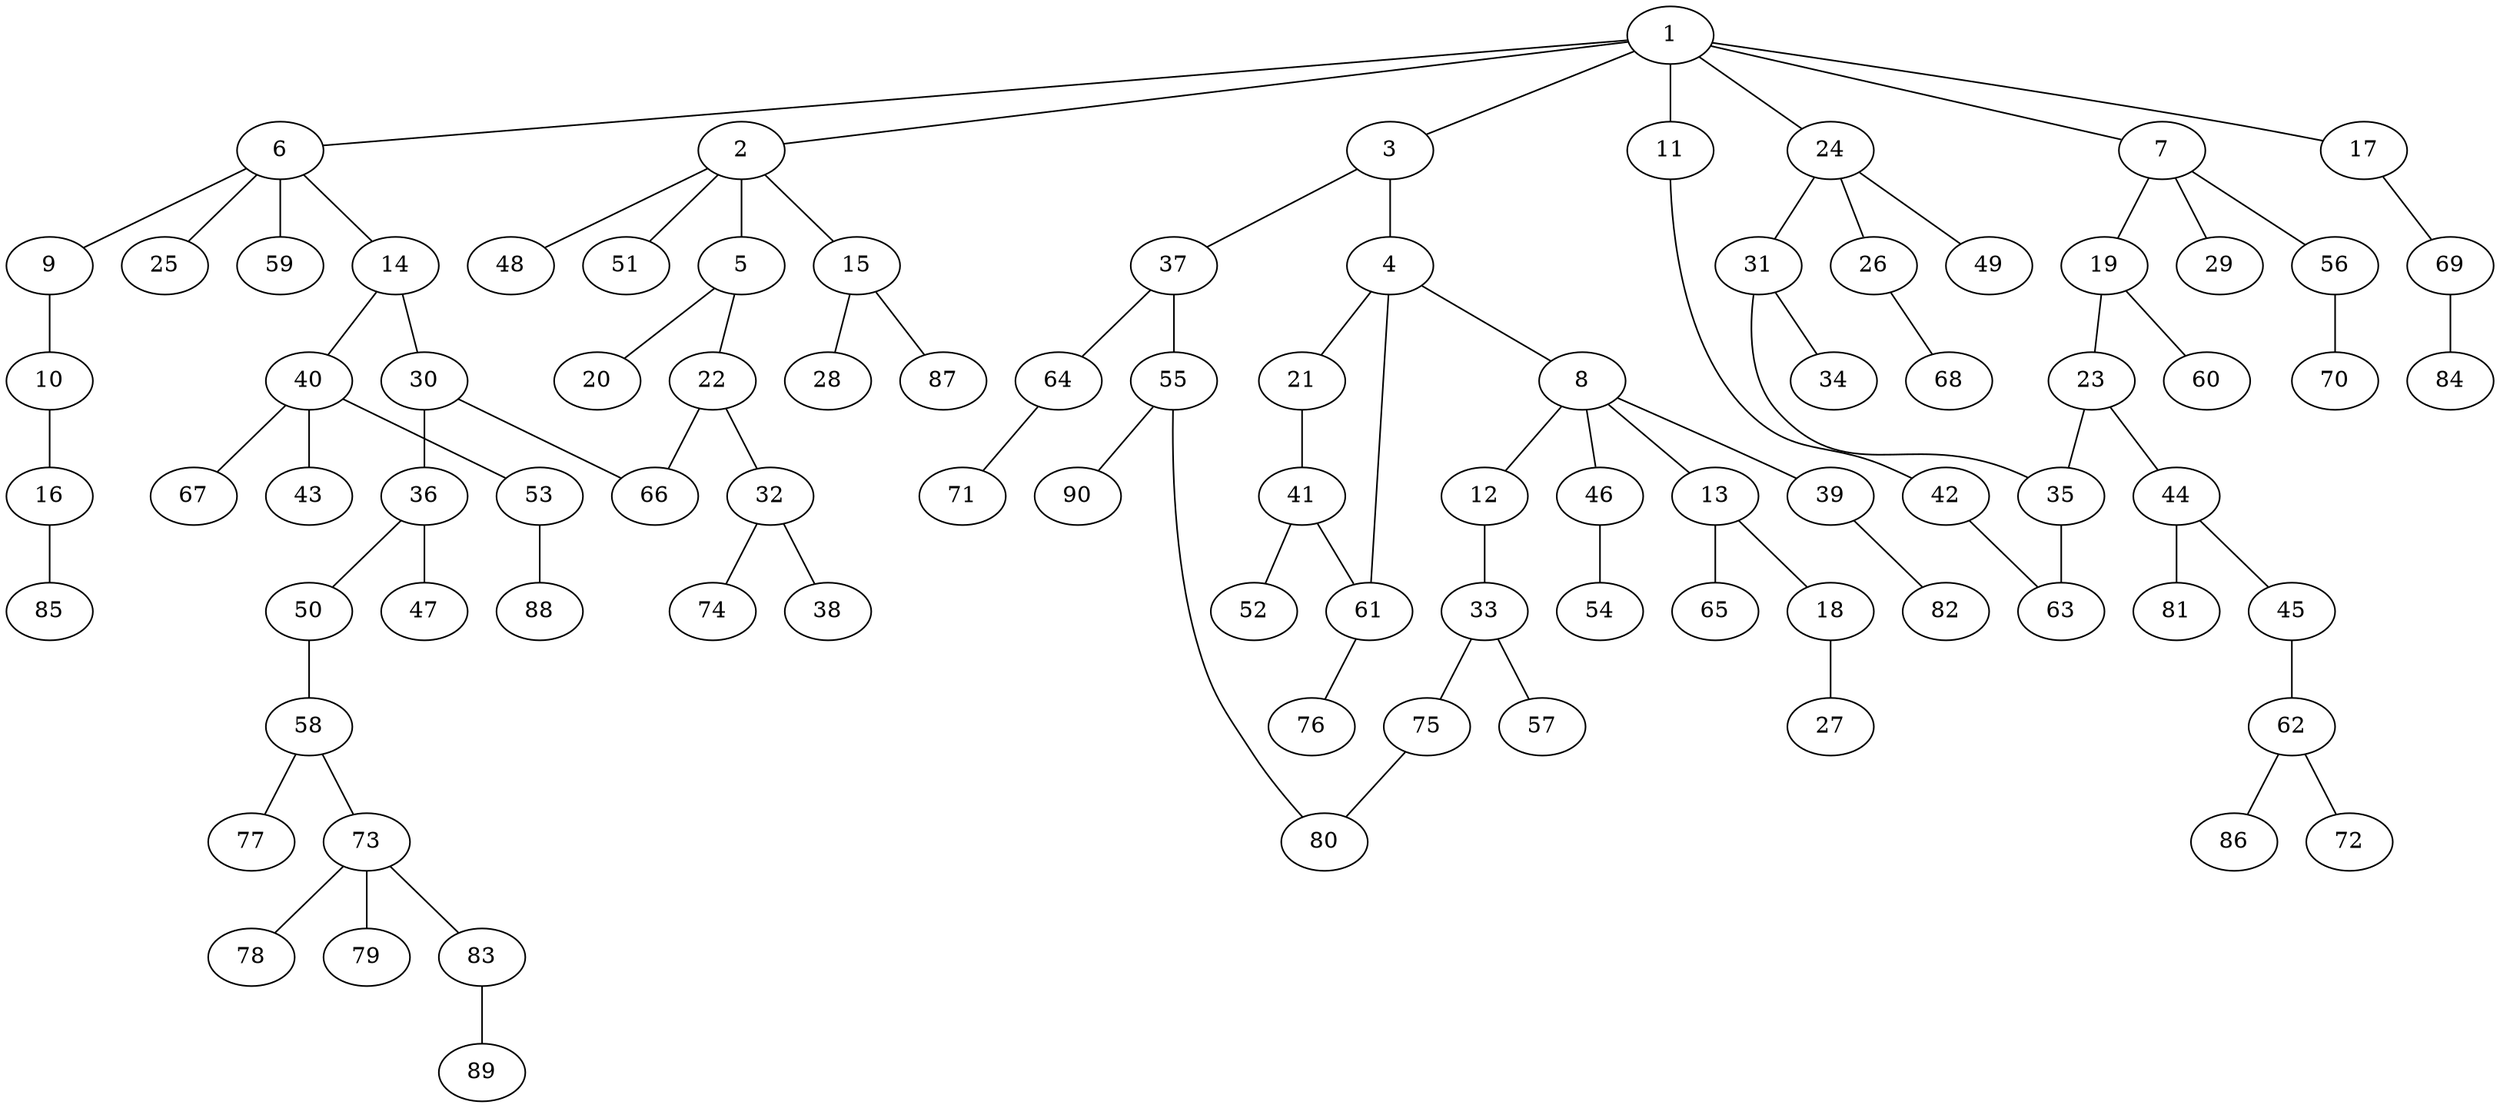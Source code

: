 graph graphname {1--2
1--3
1--6
1--7
1--11
1--17
1--24
2--5
2--15
2--48
2--51
3--4
3--37
4--8
4--21
4--61
5--20
5--22
6--9
6--14
6--25
6--59
7--19
7--29
7--56
8--12
8--13
8--39
8--46
9--10
10--16
11--42
12--33
13--18
13--65
14--30
14--40
15--28
15--87
16--85
17--69
18--27
19--23
19--60
21--41
22--32
22--66
23--35
23--44
24--26
24--31
24--49
26--68
30--36
30--66
31--34
31--35
32--38
32--74
33--57
33--75
35--63
36--47
36--50
37--55
37--64
39--82
40--43
40--53
40--67
41--52
41--61
42--63
44--45
44--81
45--62
46--54
50--58
53--88
55--80
55--90
56--70
58--73
58--77
61--76
62--72
62--86
64--71
69--84
73--78
73--79
73--83
75--80
83--89
}